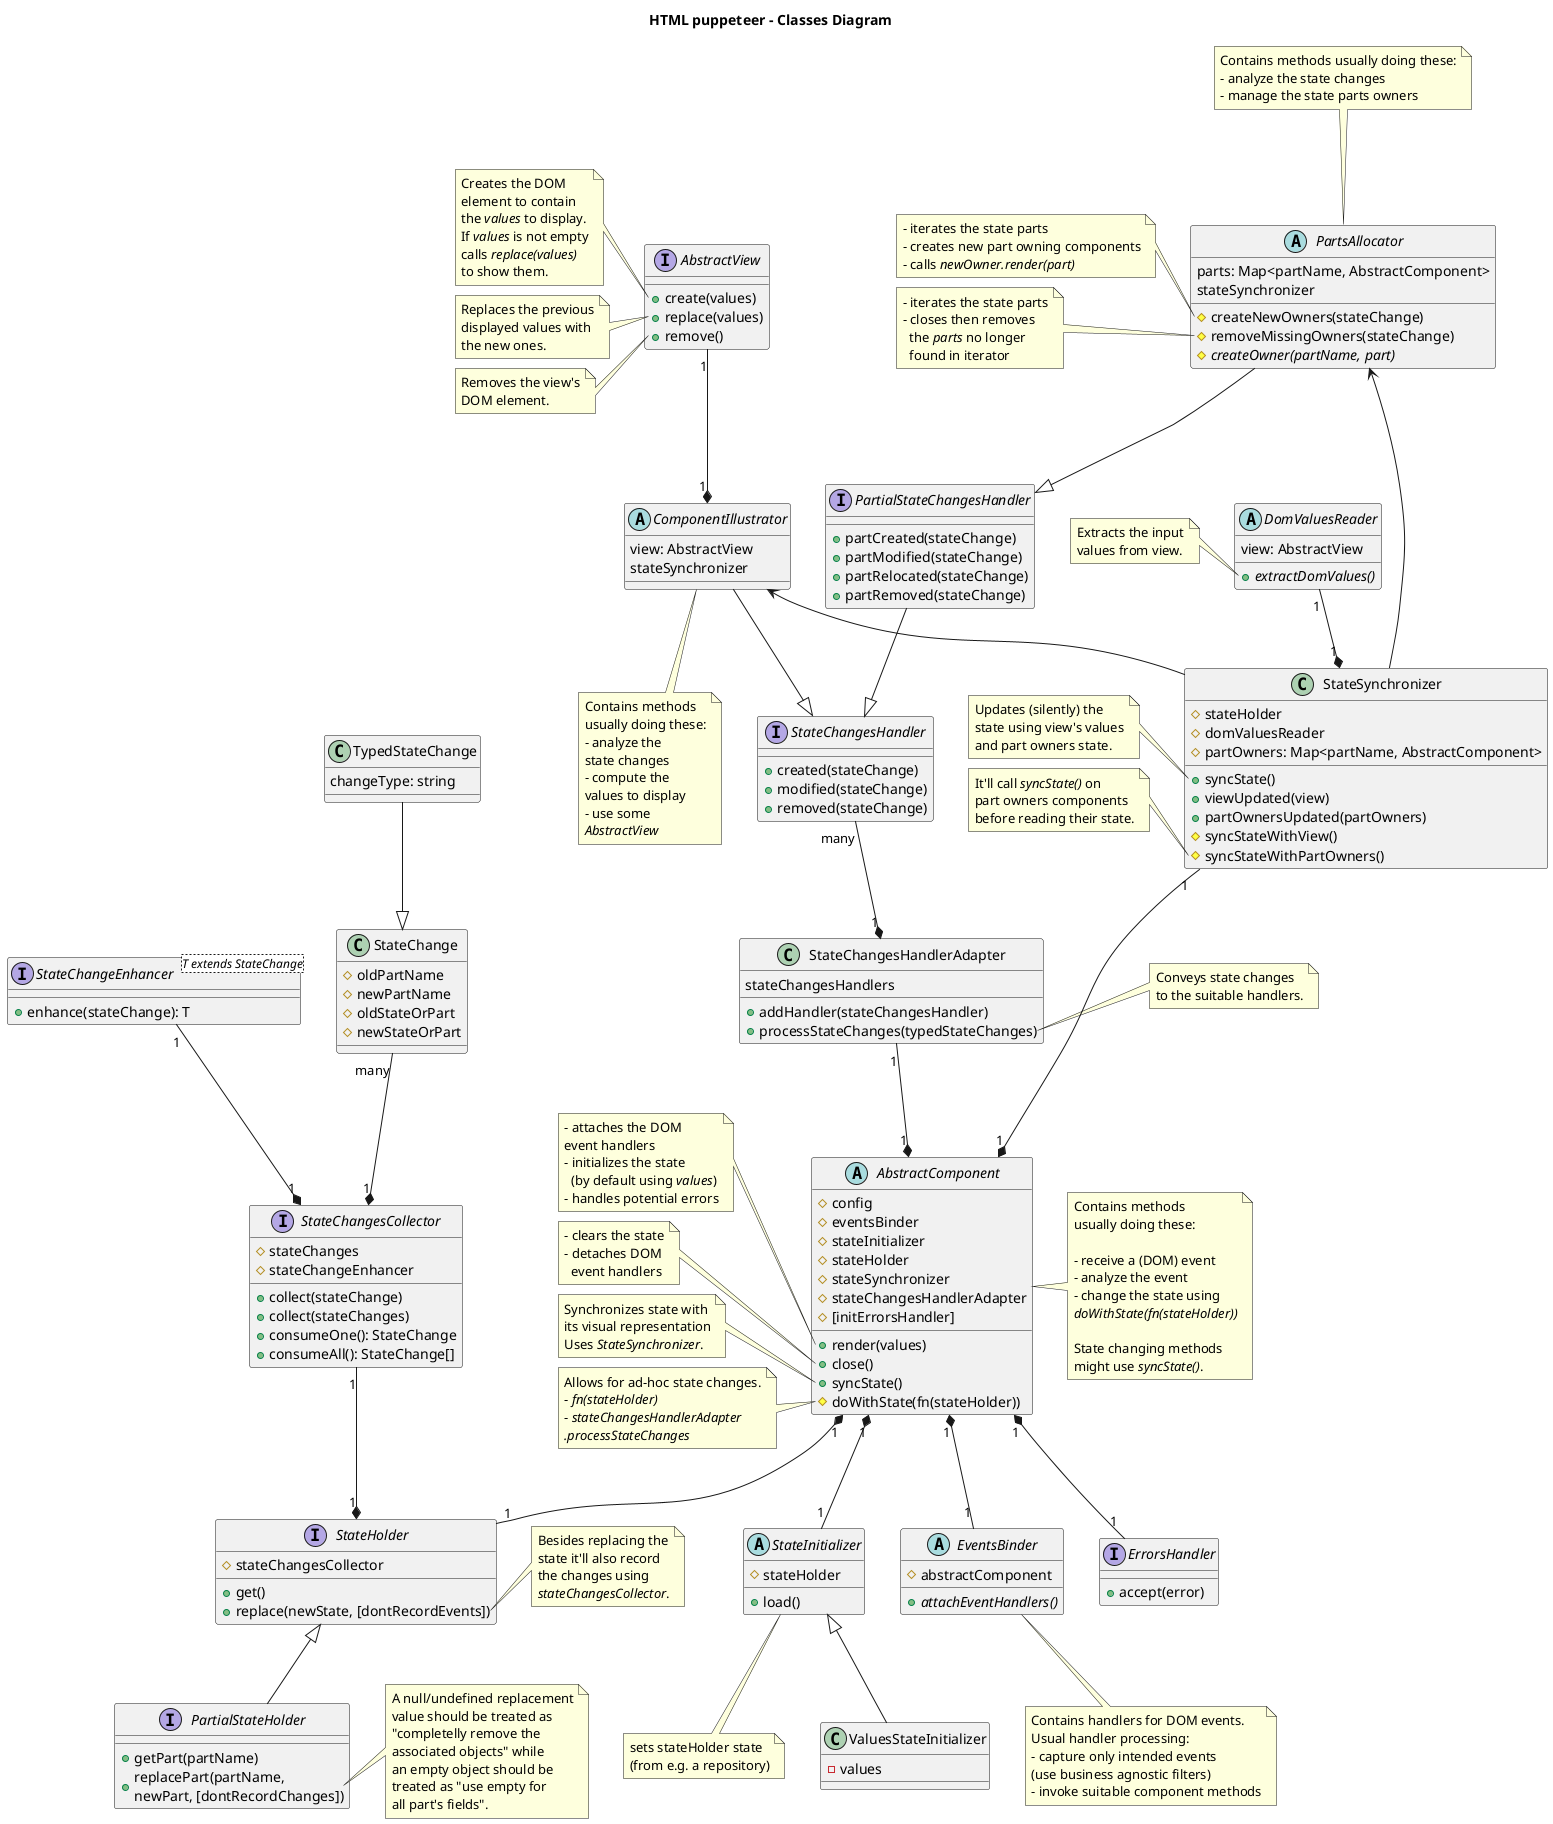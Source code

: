 @startuml

title HTML puppeteer - Classes Diagram

abstract EventsBinder {
  #abstractComponent
  {abstract}+attachEventHandlers()
}

note bottom of EventsBinder
  Contains handlers for DOM events.
  Usual handler processing:
  - capture only intended events
  (use business agnostic filters)
  - invoke suitable component methods
end note

abstract AbstractComponent {
  #config
  #eventsBinder
  #stateInitializer
  #stateHolder
  #stateSynchronizer
  #stateChangesHandlerAdapter
  #[initErrorsHandler]
  +render(values)
  +close()
  +syncState()
  #doWithState(fn(stateHolder))
}

note right of AbstractComponent
  Contains methods
  usually doing these:

  - receive a (DOM) event
  - analyze the event
  - change the state using
  <i>doWithState(fn(stateHolder))</i>

  State changing methods
  might use <i>syncState()</i>.
end note

/'note left of AbstractComponent::constructor
<i>config</i> parameter is used
to set/initialize any field.

If too complex <i>config</i> could
actually be a <i>configurer</i> class.

An important <i>config</i> attribute
is the component's DOM element
which usually will already exist.
end note'/

/'note left of AbstractComponent::domElement
Is the component's DOM element
which for parent/root components
will usually already exist.
Part owner components on the
other hand should be able to
create and identify it by only
using the state; e.g. dom
element's id could be <i>partName</i>.
end note'/

note left of AbstractComponent::"render(values)"
- attaches the DOM
event handlers
- initializes the state
  (by default using <i>values</i>)
- handles potential errors
end note

note left of AbstractComponent::"close()"
- clears the state
- detaches DOM
  event handlers
end note

note left of AbstractComponent::syncState
Synchronizes state with
its visual representation
Uses <i>StateSynchronizer</i>.
end note

note left of AbstractComponent::doWithState
Allows for ad-hoc state changes.
- <i>fn(stateHolder)</i>
- <i>stateChangesHandlerAdapter</i>
<i>.processStateChanges</i>
end note

interface ErrorsHandler {
+accept(error)
}

interface AbstractView {
+create(values)
+replace(values)
+remove()
}

note left of AbstractView::create
Creates the DOM
element to contain
the <i>values</i> to display.
If <i>values</i> is not empty
calls <i>replace(values)</i>
to show them.
end note

note left of AbstractView::replace
Replaces the previous
displayed values with
the new ones.
end note

note left of AbstractView::remove
Removes the view's
DOM element.
end note

abstract StateInitializer {
#stateHolder
+load()
}

note bottom of StateInitializer
sets stateHolder state
(from e.g. a repository)
end note

class ValuesStateInitializer {
-values
}

class StateChange {
#oldPartName
#newPartName
#oldStateOrPart
#newStateOrPart
}

class TypedStateChange {
changeType: string
}

interface StateChangeEnhancer<T extends StateChange> {
+enhance(stateChange): T
}

interface StateChangesCollector {
#stateChanges
#stateChangeEnhancer
+collect(stateChange)
+collect(stateChanges)
+consumeOne(): StateChange
+consumeAll(): StateChange[]
}

interface StateHolder {
+get()
+replace(newState, [dontRecordEvents])
#stateChangesCollector
}

note right of StateHolder::replace
Besides replacing the
state it'll also record
the changes using
<i>stateChangesCollector</i>.
end note

interface PartialStateHolder {
+getPart(partName)
+replacePart(partName, \nnewPart, [dontRecordChanges])
}

note right of PartialStateHolder::replacePart {
A null/undefined replacement
value should be treated as
"completelly remove the
associated objects" while
an empty object should be
treated as "use empty for
all part's fields".
}

class StateChangesHandlerAdapter {
stateChangesHandlers
+addHandler(stateChangesHandler)
+processStateChanges(typedStateChanges)
}

/'note left of StateChangesHandlerAdapter::handlerMappingRules
Defaults to:
- map state initialization
(aka creation) to
<i>created(stateChange)</i>
- map state modification
to <i>modified(stateChange)</i>
- map state part (aka section)
modification to
<i>partModified(stateChange)</i>
- map state part removal to
<i>partRemoved(stateChange)</i>
end note'/

note right of StateChangesHandlerAdapter::processStateChanges
Conveys state changes
to the suitable handlers.
end note

interface StateChangesHandler {
+created(stateChange)
+modified(stateChange)
+removed(stateChange)
}

interface PartialStateChangesHandler {
+partCreated(stateChange)
+partModified(stateChange)
+partRelocated(stateChange)
+partRemoved(stateChange)
}

abstract ComponentIllustrator {
view: AbstractView
stateSynchronizer
}

note bottom of ComponentIllustrator
Contains methods
usually doing these:
- analyze the
state changes
- compute the
values to display
- use some
<i>AbstractView</i>
end note

abstract PartsAllocator {
parts: Map<partName, AbstractComponent>
stateSynchronizer
#createNewOwners(stateChange)
#removeMissingOwners(stateChange)
#{abstract}createOwner(partName, part)
}

note top of PartsAllocator
Contains methods usually doing these:
- analyze the state changes
- manage the state parts owners
end note

note left of PartsAllocator::createNewOwners
- iterates the state parts
- creates new part owning components
- calls <i>newOwner.render(part)</i>
end note

note left of PartsAllocator::removeMissingOwners
- iterates the state parts
- closes then removes
  the <i>parts</i> no longer
  found in iterator
end note

class StateSynchronizer {
  #stateHolder
  #domValuesReader
  #partOwners: Map<partName, AbstractComponent>
  +syncState()
  +viewUpdated(view)
  +partOwnersUpdated(partOwners)
  #syncStateWithView()
  #syncStateWithPartOwners()
}

note left of StateSynchronizer::syncState
Updates (silently) the
state using view's values
and part owners state.
end note

note left of StateSynchronizer::syncStateWithPartOwners
It'll call <i>syncState()</i> on
part owners components
before reading their state.
end note

abstract DomValuesReader {
  view: AbstractView
  {abstract}+extractDomValues()
}

note left of DomValuesReader::extractDomValues
Extracts the input
values from view.
end note

AbstractComponent "1" *-down- "1" EventsBinder
AbstractComponent "1" *-down- "1" StateHolder
AbstractComponent "1" *-down- "1" StateInitializer
AbstractComponent "1" *-up- "1" StateChangesHandlerAdapter
StateChangesHandlerAdapter "1" *-up- "many" StateChangesHandler
ComponentIllustrator "1" *-up- "1" AbstractView
PartialStateChangesHandler -down-|> StateChangesHandler
PartsAllocator -down-|> PartialStateChangesHandler
'StateChangesHandler -up-{ AbstractView : might use
'DomValuesReader "1" *-up- "1" AbstractView
StateSynchronizer "1" *-up- "1" DomValuesReader
StateSynchronizer -up-> PartsAllocator
StateSynchronizer -up-> ComponentIllustrator
AbstractComponent "1" *-up- "1" StateSynchronizer
AbstractComponent "1" *-down- "1" ErrorsHandler
'AbstractComponent "1" *-right- "1" PartsAllocator
PartialStateHolder -up-|> StateHolder
StateHolder "1" *-up- "1" StateChangesCollector
StateChangesCollector "1" *-up- "many" StateChange
ComponentIllustrator --|> StateChangesHandler
TypedStateChange -down-|> StateChange
'PartsAllocator -down-> StateHolder
ValuesStateInitializer -up-|> StateInitializer
StateChangesCollector "1" *-up- "1" StateChangeEnhancer

/'note as setElement
<i>domElement</i>
is the component's
(root) DOM element
end note

ComponentIllustrator .. setElement
setElement .. DomValuesReader'/

@enduml
